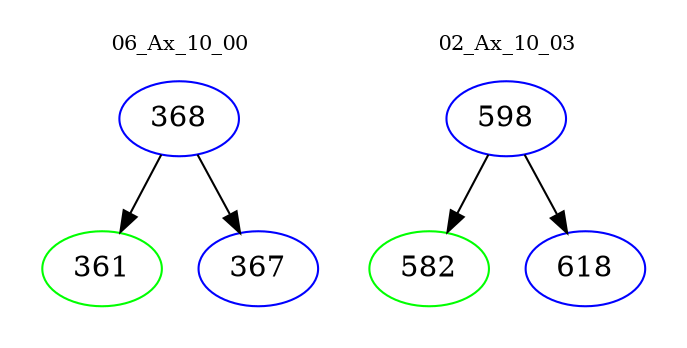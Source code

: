 digraph{
subgraph cluster_0 {
color = white
label = "06_Ax_10_00";
fontsize=10;
T0_368 [label="368", color="blue"]
T0_368 -> T0_361 [color="black"]
T0_361 [label="361", color="green"]
T0_368 -> T0_367 [color="black"]
T0_367 [label="367", color="blue"]
}
subgraph cluster_1 {
color = white
label = "02_Ax_10_03";
fontsize=10;
T1_598 [label="598", color="blue"]
T1_598 -> T1_582 [color="black"]
T1_582 [label="582", color="green"]
T1_598 -> T1_618 [color="black"]
T1_618 [label="618", color="blue"]
}
}
